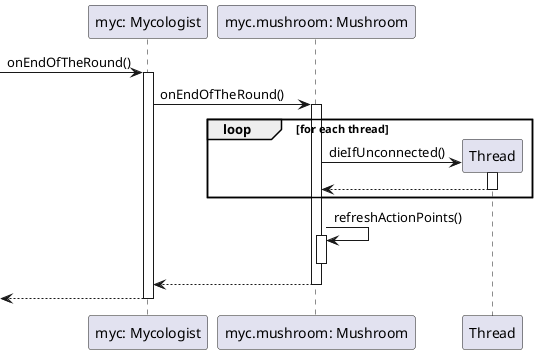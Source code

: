 @startuml Mycologist.onEndOfTheRound

participant "myc: Mycologist" as myc
participant "myc.mushroom: Mushroom" as m

-> myc: onEndOfTheRound()
activate myc

myc -> m: onEndOfTheRound()
activate m

loop for each thread
	create participant Thread
	m -> Thread: dieIfUnconnected()
	activate Thread
	m <-- Thread
	deactivate Thread
end

m -> m: refreshActionPoints()
activate m
deactivate m

myc <-- m
deactivate m

<-- myc
deactivate myc

@enduml